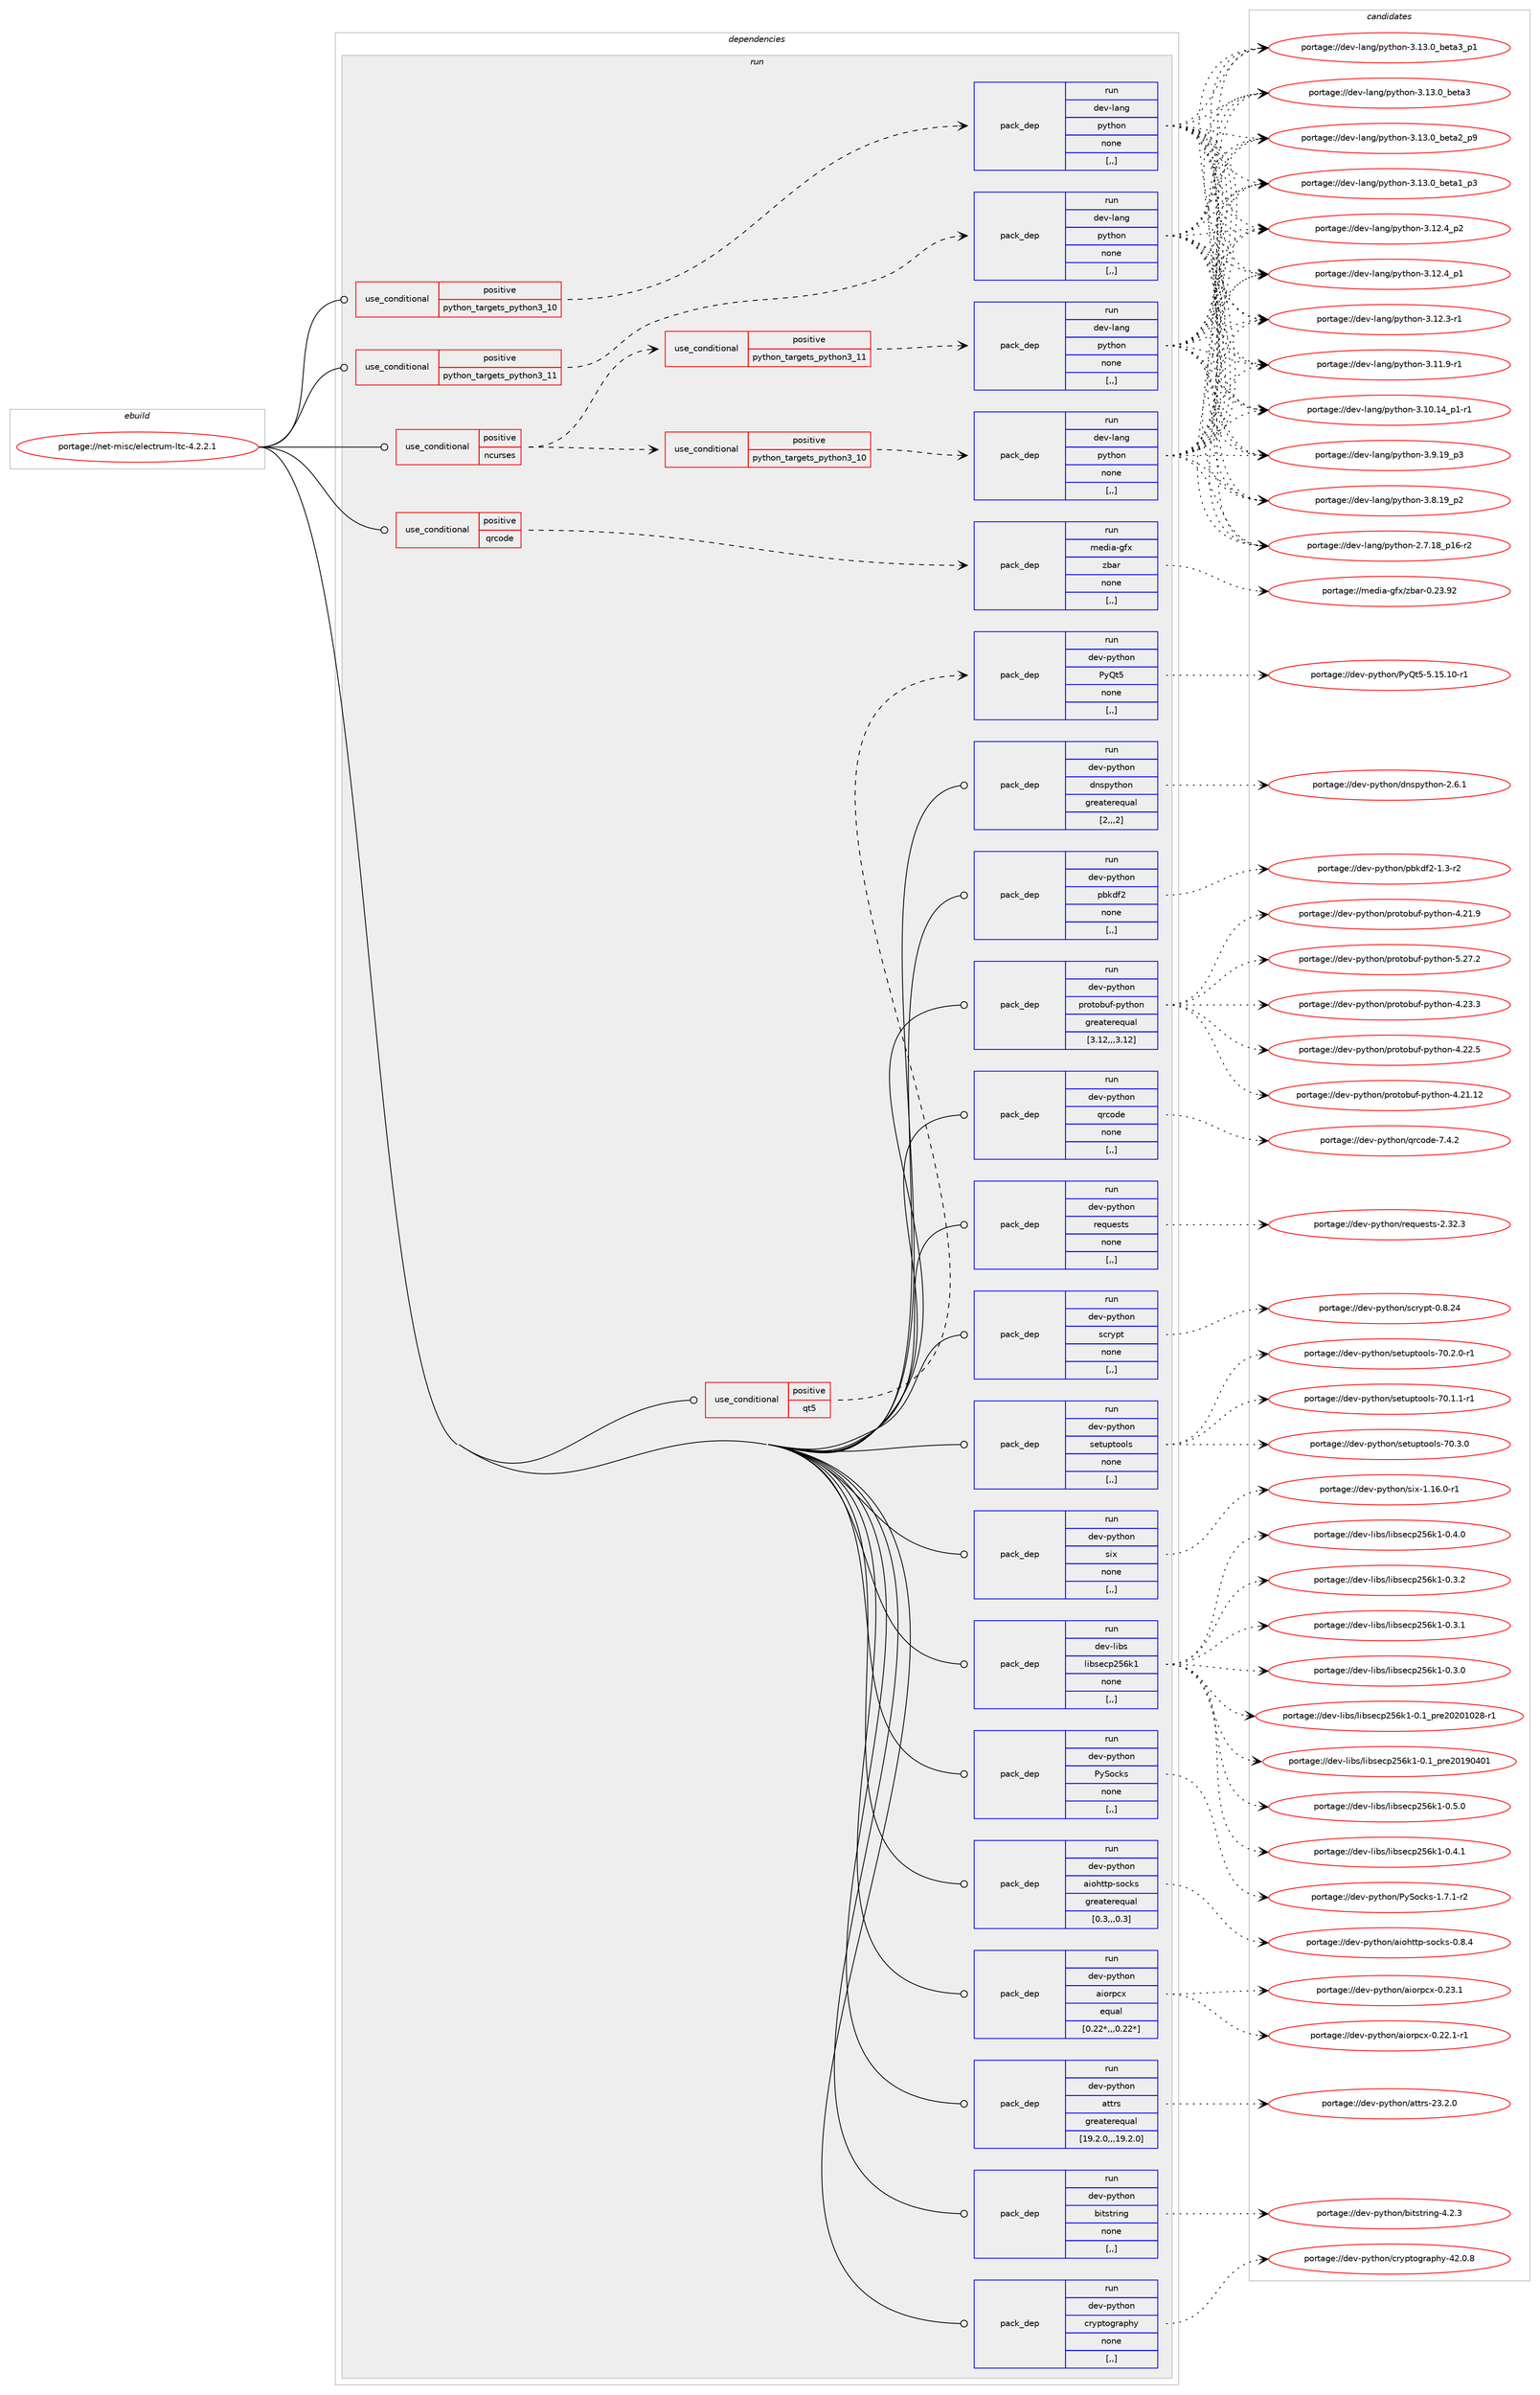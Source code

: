 digraph prolog {

# *************
# Graph options
# *************

newrank=true;
concentrate=true;
compound=true;
graph [rankdir=LR,fontname=Helvetica,fontsize=10,ranksep=1.5];#, ranksep=2.5, nodesep=0.2];
edge  [arrowhead=vee];
node  [fontname=Helvetica,fontsize=10];

# **********
# The ebuild
# **********

subgraph cluster_leftcol {
color=gray;
label=<<i>ebuild</i>>;
id [label="portage://net-misc/electrum-ltc-4.2.2.1", color=red, width=4, href="../net-misc/electrum-ltc-4.2.2.1.svg"];
}

# ****************
# The dependencies
# ****************

subgraph cluster_midcol {
color=gray;
label=<<i>dependencies</i>>;
subgraph cluster_compile {
fillcolor="#eeeeee";
style=filled;
label=<<i>compile</i>>;
}
subgraph cluster_compileandrun {
fillcolor="#eeeeee";
style=filled;
label=<<i>compile and run</i>>;
}
subgraph cluster_run {
fillcolor="#eeeeee";
style=filled;
label=<<i>run</i>>;
subgraph cond96605 {
dependency367463 [label=<<TABLE BORDER="0" CELLBORDER="1" CELLSPACING="0" CELLPADDING="4"><TR><TD ROWSPAN="3" CELLPADDING="10">use_conditional</TD></TR><TR><TD>positive</TD></TR><TR><TD>ncurses</TD></TR></TABLE>>, shape=none, color=red];
subgraph cond96606 {
dependency367464 [label=<<TABLE BORDER="0" CELLBORDER="1" CELLSPACING="0" CELLPADDING="4"><TR><TD ROWSPAN="3" CELLPADDING="10">use_conditional</TD></TR><TR><TD>positive</TD></TR><TR><TD>python_targets_python3_10</TD></TR></TABLE>>, shape=none, color=red];
subgraph pack268177 {
dependency367465 [label=<<TABLE BORDER="0" CELLBORDER="1" CELLSPACING="0" CELLPADDING="4" WIDTH="220"><TR><TD ROWSPAN="6" CELLPADDING="30">pack_dep</TD></TR><TR><TD WIDTH="110">run</TD></TR><TR><TD>dev-lang</TD></TR><TR><TD>python</TD></TR><TR><TD>none</TD></TR><TR><TD>[,,]</TD></TR></TABLE>>, shape=none, color=blue];
}
dependency367464:e -> dependency367465:w [weight=20,style="dashed",arrowhead="vee"];
}
dependency367463:e -> dependency367464:w [weight=20,style="dashed",arrowhead="vee"];
subgraph cond96607 {
dependency367466 [label=<<TABLE BORDER="0" CELLBORDER="1" CELLSPACING="0" CELLPADDING="4"><TR><TD ROWSPAN="3" CELLPADDING="10">use_conditional</TD></TR><TR><TD>positive</TD></TR><TR><TD>python_targets_python3_11</TD></TR></TABLE>>, shape=none, color=red];
subgraph pack268178 {
dependency367467 [label=<<TABLE BORDER="0" CELLBORDER="1" CELLSPACING="0" CELLPADDING="4" WIDTH="220"><TR><TD ROWSPAN="6" CELLPADDING="30">pack_dep</TD></TR><TR><TD WIDTH="110">run</TD></TR><TR><TD>dev-lang</TD></TR><TR><TD>python</TD></TR><TR><TD>none</TD></TR><TR><TD>[,,]</TD></TR></TABLE>>, shape=none, color=blue];
}
dependency367466:e -> dependency367467:w [weight=20,style="dashed",arrowhead="vee"];
}
dependency367463:e -> dependency367466:w [weight=20,style="dashed",arrowhead="vee"];
}
id:e -> dependency367463:w [weight=20,style="solid",arrowhead="odot"];
subgraph cond96608 {
dependency367468 [label=<<TABLE BORDER="0" CELLBORDER="1" CELLSPACING="0" CELLPADDING="4"><TR><TD ROWSPAN="3" CELLPADDING="10">use_conditional</TD></TR><TR><TD>positive</TD></TR><TR><TD>python_targets_python3_10</TD></TR></TABLE>>, shape=none, color=red];
subgraph pack268179 {
dependency367469 [label=<<TABLE BORDER="0" CELLBORDER="1" CELLSPACING="0" CELLPADDING="4" WIDTH="220"><TR><TD ROWSPAN="6" CELLPADDING="30">pack_dep</TD></TR><TR><TD WIDTH="110">run</TD></TR><TR><TD>dev-lang</TD></TR><TR><TD>python</TD></TR><TR><TD>none</TD></TR><TR><TD>[,,]</TD></TR></TABLE>>, shape=none, color=blue];
}
dependency367468:e -> dependency367469:w [weight=20,style="dashed",arrowhead="vee"];
}
id:e -> dependency367468:w [weight=20,style="solid",arrowhead="odot"];
subgraph cond96609 {
dependency367470 [label=<<TABLE BORDER="0" CELLBORDER="1" CELLSPACING="0" CELLPADDING="4"><TR><TD ROWSPAN="3" CELLPADDING="10">use_conditional</TD></TR><TR><TD>positive</TD></TR><TR><TD>python_targets_python3_11</TD></TR></TABLE>>, shape=none, color=red];
subgraph pack268180 {
dependency367471 [label=<<TABLE BORDER="0" CELLBORDER="1" CELLSPACING="0" CELLPADDING="4" WIDTH="220"><TR><TD ROWSPAN="6" CELLPADDING="30">pack_dep</TD></TR><TR><TD WIDTH="110">run</TD></TR><TR><TD>dev-lang</TD></TR><TR><TD>python</TD></TR><TR><TD>none</TD></TR><TR><TD>[,,]</TD></TR></TABLE>>, shape=none, color=blue];
}
dependency367470:e -> dependency367471:w [weight=20,style="dashed",arrowhead="vee"];
}
id:e -> dependency367470:w [weight=20,style="solid",arrowhead="odot"];
subgraph cond96610 {
dependency367472 [label=<<TABLE BORDER="0" CELLBORDER="1" CELLSPACING="0" CELLPADDING="4"><TR><TD ROWSPAN="3" CELLPADDING="10">use_conditional</TD></TR><TR><TD>positive</TD></TR><TR><TD>qrcode</TD></TR></TABLE>>, shape=none, color=red];
subgraph pack268181 {
dependency367473 [label=<<TABLE BORDER="0" CELLBORDER="1" CELLSPACING="0" CELLPADDING="4" WIDTH="220"><TR><TD ROWSPAN="6" CELLPADDING="30">pack_dep</TD></TR><TR><TD WIDTH="110">run</TD></TR><TR><TD>media-gfx</TD></TR><TR><TD>zbar</TD></TR><TR><TD>none</TD></TR><TR><TD>[,,]</TD></TR></TABLE>>, shape=none, color=blue];
}
dependency367472:e -> dependency367473:w [weight=20,style="dashed",arrowhead="vee"];
}
id:e -> dependency367472:w [weight=20,style="solid",arrowhead="odot"];
subgraph cond96611 {
dependency367474 [label=<<TABLE BORDER="0" CELLBORDER="1" CELLSPACING="0" CELLPADDING="4"><TR><TD ROWSPAN="3" CELLPADDING="10">use_conditional</TD></TR><TR><TD>positive</TD></TR><TR><TD>qt5</TD></TR></TABLE>>, shape=none, color=red];
subgraph pack268182 {
dependency367475 [label=<<TABLE BORDER="0" CELLBORDER="1" CELLSPACING="0" CELLPADDING="4" WIDTH="220"><TR><TD ROWSPAN="6" CELLPADDING="30">pack_dep</TD></TR><TR><TD WIDTH="110">run</TD></TR><TR><TD>dev-python</TD></TR><TR><TD>PyQt5</TD></TR><TR><TD>none</TD></TR><TR><TD>[,,]</TD></TR></TABLE>>, shape=none, color=blue];
}
dependency367474:e -> dependency367475:w [weight=20,style="dashed",arrowhead="vee"];
}
id:e -> dependency367474:w [weight=20,style="solid",arrowhead="odot"];
subgraph pack268183 {
dependency367476 [label=<<TABLE BORDER="0" CELLBORDER="1" CELLSPACING="0" CELLPADDING="4" WIDTH="220"><TR><TD ROWSPAN="6" CELLPADDING="30">pack_dep</TD></TR><TR><TD WIDTH="110">run</TD></TR><TR><TD>dev-libs</TD></TR><TR><TD>libsecp256k1</TD></TR><TR><TD>none</TD></TR><TR><TD>[,,]</TD></TR></TABLE>>, shape=none, color=blue];
}
id:e -> dependency367476:w [weight=20,style="solid",arrowhead="odot"];
subgraph pack268184 {
dependency367477 [label=<<TABLE BORDER="0" CELLBORDER="1" CELLSPACING="0" CELLPADDING="4" WIDTH="220"><TR><TD ROWSPAN="6" CELLPADDING="30">pack_dep</TD></TR><TR><TD WIDTH="110">run</TD></TR><TR><TD>dev-python</TD></TR><TR><TD>PySocks</TD></TR><TR><TD>none</TD></TR><TR><TD>[,,]</TD></TR></TABLE>>, shape=none, color=blue];
}
id:e -> dependency367477:w [weight=20,style="solid",arrowhead="odot"];
subgraph pack268185 {
dependency367478 [label=<<TABLE BORDER="0" CELLBORDER="1" CELLSPACING="0" CELLPADDING="4" WIDTH="220"><TR><TD ROWSPAN="6" CELLPADDING="30">pack_dep</TD></TR><TR><TD WIDTH="110">run</TD></TR><TR><TD>dev-python</TD></TR><TR><TD>aiohttp-socks</TD></TR><TR><TD>greaterequal</TD></TR><TR><TD>[0.3,,,0.3]</TD></TR></TABLE>>, shape=none, color=blue];
}
id:e -> dependency367478:w [weight=20,style="solid",arrowhead="odot"];
subgraph pack268186 {
dependency367479 [label=<<TABLE BORDER="0" CELLBORDER="1" CELLSPACING="0" CELLPADDING="4" WIDTH="220"><TR><TD ROWSPAN="6" CELLPADDING="30">pack_dep</TD></TR><TR><TD WIDTH="110">run</TD></TR><TR><TD>dev-python</TD></TR><TR><TD>aiorpcx</TD></TR><TR><TD>equal</TD></TR><TR><TD>[0.22*,,,0.22*]</TD></TR></TABLE>>, shape=none, color=blue];
}
id:e -> dependency367479:w [weight=20,style="solid",arrowhead="odot"];
subgraph pack268187 {
dependency367480 [label=<<TABLE BORDER="0" CELLBORDER="1" CELLSPACING="0" CELLPADDING="4" WIDTH="220"><TR><TD ROWSPAN="6" CELLPADDING="30">pack_dep</TD></TR><TR><TD WIDTH="110">run</TD></TR><TR><TD>dev-python</TD></TR><TR><TD>attrs</TD></TR><TR><TD>greaterequal</TD></TR><TR><TD>[19.2.0,,,19.2.0]</TD></TR></TABLE>>, shape=none, color=blue];
}
id:e -> dependency367480:w [weight=20,style="solid",arrowhead="odot"];
subgraph pack268188 {
dependency367481 [label=<<TABLE BORDER="0" CELLBORDER="1" CELLSPACING="0" CELLPADDING="4" WIDTH="220"><TR><TD ROWSPAN="6" CELLPADDING="30">pack_dep</TD></TR><TR><TD WIDTH="110">run</TD></TR><TR><TD>dev-python</TD></TR><TR><TD>bitstring</TD></TR><TR><TD>none</TD></TR><TR><TD>[,,]</TD></TR></TABLE>>, shape=none, color=blue];
}
id:e -> dependency367481:w [weight=20,style="solid",arrowhead="odot"];
subgraph pack268189 {
dependency367482 [label=<<TABLE BORDER="0" CELLBORDER="1" CELLSPACING="0" CELLPADDING="4" WIDTH="220"><TR><TD ROWSPAN="6" CELLPADDING="30">pack_dep</TD></TR><TR><TD WIDTH="110">run</TD></TR><TR><TD>dev-python</TD></TR><TR><TD>cryptography</TD></TR><TR><TD>none</TD></TR><TR><TD>[,,]</TD></TR></TABLE>>, shape=none, color=blue];
}
id:e -> dependency367482:w [weight=20,style="solid",arrowhead="odot"];
subgraph pack268190 {
dependency367483 [label=<<TABLE BORDER="0" CELLBORDER="1" CELLSPACING="0" CELLPADDING="4" WIDTH="220"><TR><TD ROWSPAN="6" CELLPADDING="30">pack_dep</TD></TR><TR><TD WIDTH="110">run</TD></TR><TR><TD>dev-python</TD></TR><TR><TD>dnspython</TD></TR><TR><TD>greaterequal</TD></TR><TR><TD>[2,,,2]</TD></TR></TABLE>>, shape=none, color=blue];
}
id:e -> dependency367483:w [weight=20,style="solid",arrowhead="odot"];
subgraph pack268191 {
dependency367484 [label=<<TABLE BORDER="0" CELLBORDER="1" CELLSPACING="0" CELLPADDING="4" WIDTH="220"><TR><TD ROWSPAN="6" CELLPADDING="30">pack_dep</TD></TR><TR><TD WIDTH="110">run</TD></TR><TR><TD>dev-python</TD></TR><TR><TD>pbkdf2</TD></TR><TR><TD>none</TD></TR><TR><TD>[,,]</TD></TR></TABLE>>, shape=none, color=blue];
}
id:e -> dependency367484:w [weight=20,style="solid",arrowhead="odot"];
subgraph pack268192 {
dependency367485 [label=<<TABLE BORDER="0" CELLBORDER="1" CELLSPACING="0" CELLPADDING="4" WIDTH="220"><TR><TD ROWSPAN="6" CELLPADDING="30">pack_dep</TD></TR><TR><TD WIDTH="110">run</TD></TR><TR><TD>dev-python</TD></TR><TR><TD>protobuf-python</TD></TR><TR><TD>greaterequal</TD></TR><TR><TD>[3.12,,,3.12]</TD></TR></TABLE>>, shape=none, color=blue];
}
id:e -> dependency367485:w [weight=20,style="solid",arrowhead="odot"];
subgraph pack268193 {
dependency367486 [label=<<TABLE BORDER="0" CELLBORDER="1" CELLSPACING="0" CELLPADDING="4" WIDTH="220"><TR><TD ROWSPAN="6" CELLPADDING="30">pack_dep</TD></TR><TR><TD WIDTH="110">run</TD></TR><TR><TD>dev-python</TD></TR><TR><TD>qrcode</TD></TR><TR><TD>none</TD></TR><TR><TD>[,,]</TD></TR></TABLE>>, shape=none, color=blue];
}
id:e -> dependency367486:w [weight=20,style="solid",arrowhead="odot"];
subgraph pack268194 {
dependency367487 [label=<<TABLE BORDER="0" CELLBORDER="1" CELLSPACING="0" CELLPADDING="4" WIDTH="220"><TR><TD ROWSPAN="6" CELLPADDING="30">pack_dep</TD></TR><TR><TD WIDTH="110">run</TD></TR><TR><TD>dev-python</TD></TR><TR><TD>requests</TD></TR><TR><TD>none</TD></TR><TR><TD>[,,]</TD></TR></TABLE>>, shape=none, color=blue];
}
id:e -> dependency367487:w [weight=20,style="solid",arrowhead="odot"];
subgraph pack268195 {
dependency367488 [label=<<TABLE BORDER="0" CELLBORDER="1" CELLSPACING="0" CELLPADDING="4" WIDTH="220"><TR><TD ROWSPAN="6" CELLPADDING="30">pack_dep</TD></TR><TR><TD WIDTH="110">run</TD></TR><TR><TD>dev-python</TD></TR><TR><TD>scrypt</TD></TR><TR><TD>none</TD></TR><TR><TD>[,,]</TD></TR></TABLE>>, shape=none, color=blue];
}
id:e -> dependency367488:w [weight=20,style="solid",arrowhead="odot"];
subgraph pack268196 {
dependency367489 [label=<<TABLE BORDER="0" CELLBORDER="1" CELLSPACING="0" CELLPADDING="4" WIDTH="220"><TR><TD ROWSPAN="6" CELLPADDING="30">pack_dep</TD></TR><TR><TD WIDTH="110">run</TD></TR><TR><TD>dev-python</TD></TR><TR><TD>setuptools</TD></TR><TR><TD>none</TD></TR><TR><TD>[,,]</TD></TR></TABLE>>, shape=none, color=blue];
}
id:e -> dependency367489:w [weight=20,style="solid",arrowhead="odot"];
subgraph pack268197 {
dependency367490 [label=<<TABLE BORDER="0" CELLBORDER="1" CELLSPACING="0" CELLPADDING="4" WIDTH="220"><TR><TD ROWSPAN="6" CELLPADDING="30">pack_dep</TD></TR><TR><TD WIDTH="110">run</TD></TR><TR><TD>dev-python</TD></TR><TR><TD>six</TD></TR><TR><TD>none</TD></TR><TR><TD>[,,]</TD></TR></TABLE>>, shape=none, color=blue];
}
id:e -> dependency367490:w [weight=20,style="solid",arrowhead="odot"];
}
}

# **************
# The candidates
# **************

subgraph cluster_choices {
rank=same;
color=gray;
label=<<i>candidates</i>>;

subgraph choice268177 {
color=black;
nodesep=1;
choice10010111845108971101034711212111610411111045514649514648959810111697519511249 [label="portage://dev-lang/python-3.13.0_beta3_p1", color=red, width=4,href="../dev-lang/python-3.13.0_beta3_p1.svg"];
choice1001011184510897110103471121211161041111104551464951464895981011169751 [label="portage://dev-lang/python-3.13.0_beta3", color=red, width=4,href="../dev-lang/python-3.13.0_beta3.svg"];
choice10010111845108971101034711212111610411111045514649514648959810111697509511257 [label="portage://dev-lang/python-3.13.0_beta2_p9", color=red, width=4,href="../dev-lang/python-3.13.0_beta2_p9.svg"];
choice10010111845108971101034711212111610411111045514649514648959810111697499511251 [label="portage://dev-lang/python-3.13.0_beta1_p3", color=red, width=4,href="../dev-lang/python-3.13.0_beta1_p3.svg"];
choice100101118451089711010347112121116104111110455146495046529511250 [label="portage://dev-lang/python-3.12.4_p2", color=red, width=4,href="../dev-lang/python-3.12.4_p2.svg"];
choice100101118451089711010347112121116104111110455146495046529511249 [label="portage://dev-lang/python-3.12.4_p1", color=red, width=4,href="../dev-lang/python-3.12.4_p1.svg"];
choice100101118451089711010347112121116104111110455146495046514511449 [label="portage://dev-lang/python-3.12.3-r1", color=red, width=4,href="../dev-lang/python-3.12.3-r1.svg"];
choice100101118451089711010347112121116104111110455146494946574511449 [label="portage://dev-lang/python-3.11.9-r1", color=red, width=4,href="../dev-lang/python-3.11.9-r1.svg"];
choice100101118451089711010347112121116104111110455146494846495295112494511449 [label="portage://dev-lang/python-3.10.14_p1-r1", color=red, width=4,href="../dev-lang/python-3.10.14_p1-r1.svg"];
choice100101118451089711010347112121116104111110455146574649579511251 [label="portage://dev-lang/python-3.9.19_p3", color=red, width=4,href="../dev-lang/python-3.9.19_p3.svg"];
choice100101118451089711010347112121116104111110455146564649579511250 [label="portage://dev-lang/python-3.8.19_p2", color=red, width=4,href="../dev-lang/python-3.8.19_p2.svg"];
choice100101118451089711010347112121116104111110455046554649569511249544511450 [label="portage://dev-lang/python-2.7.18_p16-r2", color=red, width=4,href="../dev-lang/python-2.7.18_p16-r2.svg"];
dependency367465:e -> choice10010111845108971101034711212111610411111045514649514648959810111697519511249:w [style=dotted,weight="100"];
dependency367465:e -> choice1001011184510897110103471121211161041111104551464951464895981011169751:w [style=dotted,weight="100"];
dependency367465:e -> choice10010111845108971101034711212111610411111045514649514648959810111697509511257:w [style=dotted,weight="100"];
dependency367465:e -> choice10010111845108971101034711212111610411111045514649514648959810111697499511251:w [style=dotted,weight="100"];
dependency367465:e -> choice100101118451089711010347112121116104111110455146495046529511250:w [style=dotted,weight="100"];
dependency367465:e -> choice100101118451089711010347112121116104111110455146495046529511249:w [style=dotted,weight="100"];
dependency367465:e -> choice100101118451089711010347112121116104111110455146495046514511449:w [style=dotted,weight="100"];
dependency367465:e -> choice100101118451089711010347112121116104111110455146494946574511449:w [style=dotted,weight="100"];
dependency367465:e -> choice100101118451089711010347112121116104111110455146494846495295112494511449:w [style=dotted,weight="100"];
dependency367465:e -> choice100101118451089711010347112121116104111110455146574649579511251:w [style=dotted,weight="100"];
dependency367465:e -> choice100101118451089711010347112121116104111110455146564649579511250:w [style=dotted,weight="100"];
dependency367465:e -> choice100101118451089711010347112121116104111110455046554649569511249544511450:w [style=dotted,weight="100"];
}
subgraph choice268178 {
color=black;
nodesep=1;
choice10010111845108971101034711212111610411111045514649514648959810111697519511249 [label="portage://dev-lang/python-3.13.0_beta3_p1", color=red, width=4,href="../dev-lang/python-3.13.0_beta3_p1.svg"];
choice1001011184510897110103471121211161041111104551464951464895981011169751 [label="portage://dev-lang/python-3.13.0_beta3", color=red, width=4,href="../dev-lang/python-3.13.0_beta3.svg"];
choice10010111845108971101034711212111610411111045514649514648959810111697509511257 [label="portage://dev-lang/python-3.13.0_beta2_p9", color=red, width=4,href="../dev-lang/python-3.13.0_beta2_p9.svg"];
choice10010111845108971101034711212111610411111045514649514648959810111697499511251 [label="portage://dev-lang/python-3.13.0_beta1_p3", color=red, width=4,href="../dev-lang/python-3.13.0_beta1_p3.svg"];
choice100101118451089711010347112121116104111110455146495046529511250 [label="portage://dev-lang/python-3.12.4_p2", color=red, width=4,href="../dev-lang/python-3.12.4_p2.svg"];
choice100101118451089711010347112121116104111110455146495046529511249 [label="portage://dev-lang/python-3.12.4_p1", color=red, width=4,href="../dev-lang/python-3.12.4_p1.svg"];
choice100101118451089711010347112121116104111110455146495046514511449 [label="portage://dev-lang/python-3.12.3-r1", color=red, width=4,href="../dev-lang/python-3.12.3-r1.svg"];
choice100101118451089711010347112121116104111110455146494946574511449 [label="portage://dev-lang/python-3.11.9-r1", color=red, width=4,href="../dev-lang/python-3.11.9-r1.svg"];
choice100101118451089711010347112121116104111110455146494846495295112494511449 [label="portage://dev-lang/python-3.10.14_p1-r1", color=red, width=4,href="../dev-lang/python-3.10.14_p1-r1.svg"];
choice100101118451089711010347112121116104111110455146574649579511251 [label="portage://dev-lang/python-3.9.19_p3", color=red, width=4,href="../dev-lang/python-3.9.19_p3.svg"];
choice100101118451089711010347112121116104111110455146564649579511250 [label="portage://dev-lang/python-3.8.19_p2", color=red, width=4,href="../dev-lang/python-3.8.19_p2.svg"];
choice100101118451089711010347112121116104111110455046554649569511249544511450 [label="portage://dev-lang/python-2.7.18_p16-r2", color=red, width=4,href="../dev-lang/python-2.7.18_p16-r2.svg"];
dependency367467:e -> choice10010111845108971101034711212111610411111045514649514648959810111697519511249:w [style=dotted,weight="100"];
dependency367467:e -> choice1001011184510897110103471121211161041111104551464951464895981011169751:w [style=dotted,weight="100"];
dependency367467:e -> choice10010111845108971101034711212111610411111045514649514648959810111697509511257:w [style=dotted,weight="100"];
dependency367467:e -> choice10010111845108971101034711212111610411111045514649514648959810111697499511251:w [style=dotted,weight="100"];
dependency367467:e -> choice100101118451089711010347112121116104111110455146495046529511250:w [style=dotted,weight="100"];
dependency367467:e -> choice100101118451089711010347112121116104111110455146495046529511249:w [style=dotted,weight="100"];
dependency367467:e -> choice100101118451089711010347112121116104111110455146495046514511449:w [style=dotted,weight="100"];
dependency367467:e -> choice100101118451089711010347112121116104111110455146494946574511449:w [style=dotted,weight="100"];
dependency367467:e -> choice100101118451089711010347112121116104111110455146494846495295112494511449:w [style=dotted,weight="100"];
dependency367467:e -> choice100101118451089711010347112121116104111110455146574649579511251:w [style=dotted,weight="100"];
dependency367467:e -> choice100101118451089711010347112121116104111110455146564649579511250:w [style=dotted,weight="100"];
dependency367467:e -> choice100101118451089711010347112121116104111110455046554649569511249544511450:w [style=dotted,weight="100"];
}
subgraph choice268179 {
color=black;
nodesep=1;
choice10010111845108971101034711212111610411111045514649514648959810111697519511249 [label="portage://dev-lang/python-3.13.0_beta3_p1", color=red, width=4,href="../dev-lang/python-3.13.0_beta3_p1.svg"];
choice1001011184510897110103471121211161041111104551464951464895981011169751 [label="portage://dev-lang/python-3.13.0_beta3", color=red, width=4,href="../dev-lang/python-3.13.0_beta3.svg"];
choice10010111845108971101034711212111610411111045514649514648959810111697509511257 [label="portage://dev-lang/python-3.13.0_beta2_p9", color=red, width=4,href="../dev-lang/python-3.13.0_beta2_p9.svg"];
choice10010111845108971101034711212111610411111045514649514648959810111697499511251 [label="portage://dev-lang/python-3.13.0_beta1_p3", color=red, width=4,href="../dev-lang/python-3.13.0_beta1_p3.svg"];
choice100101118451089711010347112121116104111110455146495046529511250 [label="portage://dev-lang/python-3.12.4_p2", color=red, width=4,href="../dev-lang/python-3.12.4_p2.svg"];
choice100101118451089711010347112121116104111110455146495046529511249 [label="portage://dev-lang/python-3.12.4_p1", color=red, width=4,href="../dev-lang/python-3.12.4_p1.svg"];
choice100101118451089711010347112121116104111110455146495046514511449 [label="portage://dev-lang/python-3.12.3-r1", color=red, width=4,href="../dev-lang/python-3.12.3-r1.svg"];
choice100101118451089711010347112121116104111110455146494946574511449 [label="portage://dev-lang/python-3.11.9-r1", color=red, width=4,href="../dev-lang/python-3.11.9-r1.svg"];
choice100101118451089711010347112121116104111110455146494846495295112494511449 [label="portage://dev-lang/python-3.10.14_p1-r1", color=red, width=4,href="../dev-lang/python-3.10.14_p1-r1.svg"];
choice100101118451089711010347112121116104111110455146574649579511251 [label="portage://dev-lang/python-3.9.19_p3", color=red, width=4,href="../dev-lang/python-3.9.19_p3.svg"];
choice100101118451089711010347112121116104111110455146564649579511250 [label="portage://dev-lang/python-3.8.19_p2", color=red, width=4,href="../dev-lang/python-3.8.19_p2.svg"];
choice100101118451089711010347112121116104111110455046554649569511249544511450 [label="portage://dev-lang/python-2.7.18_p16-r2", color=red, width=4,href="../dev-lang/python-2.7.18_p16-r2.svg"];
dependency367469:e -> choice10010111845108971101034711212111610411111045514649514648959810111697519511249:w [style=dotted,weight="100"];
dependency367469:e -> choice1001011184510897110103471121211161041111104551464951464895981011169751:w [style=dotted,weight="100"];
dependency367469:e -> choice10010111845108971101034711212111610411111045514649514648959810111697509511257:w [style=dotted,weight="100"];
dependency367469:e -> choice10010111845108971101034711212111610411111045514649514648959810111697499511251:w [style=dotted,weight="100"];
dependency367469:e -> choice100101118451089711010347112121116104111110455146495046529511250:w [style=dotted,weight="100"];
dependency367469:e -> choice100101118451089711010347112121116104111110455146495046529511249:w [style=dotted,weight="100"];
dependency367469:e -> choice100101118451089711010347112121116104111110455146495046514511449:w [style=dotted,weight="100"];
dependency367469:e -> choice100101118451089711010347112121116104111110455146494946574511449:w [style=dotted,weight="100"];
dependency367469:e -> choice100101118451089711010347112121116104111110455146494846495295112494511449:w [style=dotted,weight="100"];
dependency367469:e -> choice100101118451089711010347112121116104111110455146574649579511251:w [style=dotted,weight="100"];
dependency367469:e -> choice100101118451089711010347112121116104111110455146564649579511250:w [style=dotted,weight="100"];
dependency367469:e -> choice100101118451089711010347112121116104111110455046554649569511249544511450:w [style=dotted,weight="100"];
}
subgraph choice268180 {
color=black;
nodesep=1;
choice10010111845108971101034711212111610411111045514649514648959810111697519511249 [label="portage://dev-lang/python-3.13.0_beta3_p1", color=red, width=4,href="../dev-lang/python-3.13.0_beta3_p1.svg"];
choice1001011184510897110103471121211161041111104551464951464895981011169751 [label="portage://dev-lang/python-3.13.0_beta3", color=red, width=4,href="../dev-lang/python-3.13.0_beta3.svg"];
choice10010111845108971101034711212111610411111045514649514648959810111697509511257 [label="portage://dev-lang/python-3.13.0_beta2_p9", color=red, width=4,href="../dev-lang/python-3.13.0_beta2_p9.svg"];
choice10010111845108971101034711212111610411111045514649514648959810111697499511251 [label="portage://dev-lang/python-3.13.0_beta1_p3", color=red, width=4,href="../dev-lang/python-3.13.0_beta1_p3.svg"];
choice100101118451089711010347112121116104111110455146495046529511250 [label="portage://dev-lang/python-3.12.4_p2", color=red, width=4,href="../dev-lang/python-3.12.4_p2.svg"];
choice100101118451089711010347112121116104111110455146495046529511249 [label="portage://dev-lang/python-3.12.4_p1", color=red, width=4,href="../dev-lang/python-3.12.4_p1.svg"];
choice100101118451089711010347112121116104111110455146495046514511449 [label="portage://dev-lang/python-3.12.3-r1", color=red, width=4,href="../dev-lang/python-3.12.3-r1.svg"];
choice100101118451089711010347112121116104111110455146494946574511449 [label="portage://dev-lang/python-3.11.9-r1", color=red, width=4,href="../dev-lang/python-3.11.9-r1.svg"];
choice100101118451089711010347112121116104111110455146494846495295112494511449 [label="portage://dev-lang/python-3.10.14_p1-r1", color=red, width=4,href="../dev-lang/python-3.10.14_p1-r1.svg"];
choice100101118451089711010347112121116104111110455146574649579511251 [label="portage://dev-lang/python-3.9.19_p3", color=red, width=4,href="../dev-lang/python-3.9.19_p3.svg"];
choice100101118451089711010347112121116104111110455146564649579511250 [label="portage://dev-lang/python-3.8.19_p2", color=red, width=4,href="../dev-lang/python-3.8.19_p2.svg"];
choice100101118451089711010347112121116104111110455046554649569511249544511450 [label="portage://dev-lang/python-2.7.18_p16-r2", color=red, width=4,href="../dev-lang/python-2.7.18_p16-r2.svg"];
dependency367471:e -> choice10010111845108971101034711212111610411111045514649514648959810111697519511249:w [style=dotted,weight="100"];
dependency367471:e -> choice1001011184510897110103471121211161041111104551464951464895981011169751:w [style=dotted,weight="100"];
dependency367471:e -> choice10010111845108971101034711212111610411111045514649514648959810111697509511257:w [style=dotted,weight="100"];
dependency367471:e -> choice10010111845108971101034711212111610411111045514649514648959810111697499511251:w [style=dotted,weight="100"];
dependency367471:e -> choice100101118451089711010347112121116104111110455146495046529511250:w [style=dotted,weight="100"];
dependency367471:e -> choice100101118451089711010347112121116104111110455146495046529511249:w [style=dotted,weight="100"];
dependency367471:e -> choice100101118451089711010347112121116104111110455146495046514511449:w [style=dotted,weight="100"];
dependency367471:e -> choice100101118451089711010347112121116104111110455146494946574511449:w [style=dotted,weight="100"];
dependency367471:e -> choice100101118451089711010347112121116104111110455146494846495295112494511449:w [style=dotted,weight="100"];
dependency367471:e -> choice100101118451089711010347112121116104111110455146574649579511251:w [style=dotted,weight="100"];
dependency367471:e -> choice100101118451089711010347112121116104111110455146564649579511250:w [style=dotted,weight="100"];
dependency367471:e -> choice100101118451089711010347112121116104111110455046554649569511249544511450:w [style=dotted,weight="100"];
}
subgraph choice268181 {
color=black;
nodesep=1;
choice10910110010597451031021204712298971144548465051465750 [label="portage://media-gfx/zbar-0.23.92", color=red, width=4,href="../media-gfx/zbar-0.23.92.svg"];
dependency367473:e -> choice10910110010597451031021204712298971144548465051465750:w [style=dotted,weight="100"];
}
subgraph choice268182 {
color=black;
nodesep=1;
choice100101118451121211161041111104780121811165345534649534649484511449 [label="portage://dev-python/PyQt5-5.15.10-r1", color=red, width=4,href="../dev-python/PyQt5-5.15.10-r1.svg"];
dependency367475:e -> choice100101118451121211161041111104780121811165345534649534649484511449:w [style=dotted,weight="100"];
}
subgraph choice268183 {
color=black;
nodesep=1;
choice100101118451081059811547108105981151019911250535410749454846534648 [label="portage://dev-libs/libsecp256k1-0.5.0", color=red, width=4,href="../dev-libs/libsecp256k1-0.5.0.svg"];
choice100101118451081059811547108105981151019911250535410749454846524649 [label="portage://dev-libs/libsecp256k1-0.4.1", color=red, width=4,href="../dev-libs/libsecp256k1-0.4.1.svg"];
choice100101118451081059811547108105981151019911250535410749454846524648 [label="portage://dev-libs/libsecp256k1-0.4.0", color=red, width=4,href="../dev-libs/libsecp256k1-0.4.0.svg"];
choice100101118451081059811547108105981151019911250535410749454846514650 [label="portage://dev-libs/libsecp256k1-0.3.2", color=red, width=4,href="../dev-libs/libsecp256k1-0.3.2.svg"];
choice100101118451081059811547108105981151019911250535410749454846514649 [label="portage://dev-libs/libsecp256k1-0.3.1", color=red, width=4,href="../dev-libs/libsecp256k1-0.3.1.svg"];
choice100101118451081059811547108105981151019911250535410749454846514648 [label="portage://dev-libs/libsecp256k1-0.3.0", color=red, width=4,href="../dev-libs/libsecp256k1-0.3.0.svg"];
choice100101118451081059811547108105981151019911250535410749454846499511211410150485048494850564511449 [label="portage://dev-libs/libsecp256k1-0.1_pre20201028-r1", color=red, width=4,href="../dev-libs/libsecp256k1-0.1_pre20201028-r1.svg"];
choice10010111845108105981154710810598115101991125053541074945484649951121141015048495748524849 [label="portage://dev-libs/libsecp256k1-0.1_pre20190401", color=red, width=4,href="../dev-libs/libsecp256k1-0.1_pre20190401.svg"];
dependency367476:e -> choice100101118451081059811547108105981151019911250535410749454846534648:w [style=dotted,weight="100"];
dependency367476:e -> choice100101118451081059811547108105981151019911250535410749454846524649:w [style=dotted,weight="100"];
dependency367476:e -> choice100101118451081059811547108105981151019911250535410749454846524648:w [style=dotted,weight="100"];
dependency367476:e -> choice100101118451081059811547108105981151019911250535410749454846514650:w [style=dotted,weight="100"];
dependency367476:e -> choice100101118451081059811547108105981151019911250535410749454846514649:w [style=dotted,weight="100"];
dependency367476:e -> choice100101118451081059811547108105981151019911250535410749454846514648:w [style=dotted,weight="100"];
dependency367476:e -> choice100101118451081059811547108105981151019911250535410749454846499511211410150485048494850564511449:w [style=dotted,weight="100"];
dependency367476:e -> choice10010111845108105981154710810598115101991125053541074945484649951121141015048495748524849:w [style=dotted,weight="100"];
}
subgraph choice268184 {
color=black;
nodesep=1;
choice10010111845112121116104111110478012183111991071154549465546494511450 [label="portage://dev-python/PySocks-1.7.1-r2", color=red, width=4,href="../dev-python/PySocks-1.7.1-r2.svg"];
dependency367477:e -> choice10010111845112121116104111110478012183111991071154549465546494511450:w [style=dotted,weight="100"];
}
subgraph choice268185 {
color=black;
nodesep=1;
choice1001011184511212111610411111047971051111041161161124511511199107115454846564652 [label="portage://dev-python/aiohttp-socks-0.8.4", color=red, width=4,href="../dev-python/aiohttp-socks-0.8.4.svg"];
dependency367478:e -> choice1001011184511212111610411111047971051111041161161124511511199107115454846564652:w [style=dotted,weight="100"];
}
subgraph choice268186 {
color=black;
nodesep=1;
choice1001011184511212111610411111047971051111141129912045484650514649 [label="portage://dev-python/aiorpcx-0.23.1", color=red, width=4,href="../dev-python/aiorpcx-0.23.1.svg"];
choice10010111845112121116104111110479710511111411299120454846505046494511449 [label="portage://dev-python/aiorpcx-0.22.1-r1", color=red, width=4,href="../dev-python/aiorpcx-0.22.1-r1.svg"];
dependency367479:e -> choice1001011184511212111610411111047971051111141129912045484650514649:w [style=dotted,weight="100"];
dependency367479:e -> choice10010111845112121116104111110479710511111411299120454846505046494511449:w [style=dotted,weight="100"];
}
subgraph choice268187 {
color=black;
nodesep=1;
choice10010111845112121116104111110479711611611411545505146504648 [label="portage://dev-python/attrs-23.2.0", color=red, width=4,href="../dev-python/attrs-23.2.0.svg"];
dependency367480:e -> choice10010111845112121116104111110479711611611411545505146504648:w [style=dotted,weight="100"];
}
subgraph choice268188 {
color=black;
nodesep=1;
choice100101118451121211161041111104798105116115116114105110103455246504651 [label="portage://dev-python/bitstring-4.2.3", color=red, width=4,href="../dev-python/bitstring-4.2.3.svg"];
dependency367481:e -> choice100101118451121211161041111104798105116115116114105110103455246504651:w [style=dotted,weight="100"];
}
subgraph choice268189 {
color=black;
nodesep=1;
choice1001011184511212111610411111047991141211121161111031149711210412145525046484656 [label="portage://dev-python/cryptography-42.0.8", color=red, width=4,href="../dev-python/cryptography-42.0.8.svg"];
dependency367482:e -> choice1001011184511212111610411111047991141211121161111031149711210412145525046484656:w [style=dotted,weight="100"];
}
subgraph choice268190 {
color=black;
nodesep=1;
choice1001011184511212111610411111047100110115112121116104111110455046544649 [label="portage://dev-python/dnspython-2.6.1", color=red, width=4,href="../dev-python/dnspython-2.6.1.svg"];
dependency367483:e -> choice1001011184511212111610411111047100110115112121116104111110455046544649:w [style=dotted,weight="100"];
}
subgraph choice268191 {
color=black;
nodesep=1;
choice10010111845112121116104111110471129810710010250454946514511450 [label="portage://dev-python/pbkdf2-1.3-r2", color=red, width=4,href="../dev-python/pbkdf2-1.3-r2.svg"];
dependency367484:e -> choice10010111845112121116104111110471129810710010250454946514511450:w [style=dotted,weight="100"];
}
subgraph choice268192 {
color=black;
nodesep=1;
choice1001011184511212111610411111047112114111116111981171024511212111610411111045534650554650 [label="portage://dev-python/protobuf-python-5.27.2", color=red, width=4,href="../dev-python/protobuf-python-5.27.2.svg"];
choice1001011184511212111610411111047112114111116111981171024511212111610411111045524650514651 [label="portage://dev-python/protobuf-python-4.23.3", color=red, width=4,href="../dev-python/protobuf-python-4.23.3.svg"];
choice1001011184511212111610411111047112114111116111981171024511212111610411111045524650504653 [label="portage://dev-python/protobuf-python-4.22.5", color=red, width=4,href="../dev-python/protobuf-python-4.22.5.svg"];
choice100101118451121211161041111104711211411111611198117102451121211161041111104552465049464950 [label="portage://dev-python/protobuf-python-4.21.12", color=red, width=4,href="../dev-python/protobuf-python-4.21.12.svg"];
choice1001011184511212111610411111047112114111116111981171024511212111610411111045524650494657 [label="portage://dev-python/protobuf-python-4.21.9", color=red, width=4,href="../dev-python/protobuf-python-4.21.9.svg"];
dependency367485:e -> choice1001011184511212111610411111047112114111116111981171024511212111610411111045534650554650:w [style=dotted,weight="100"];
dependency367485:e -> choice1001011184511212111610411111047112114111116111981171024511212111610411111045524650514651:w [style=dotted,weight="100"];
dependency367485:e -> choice1001011184511212111610411111047112114111116111981171024511212111610411111045524650504653:w [style=dotted,weight="100"];
dependency367485:e -> choice100101118451121211161041111104711211411111611198117102451121211161041111104552465049464950:w [style=dotted,weight="100"];
dependency367485:e -> choice1001011184511212111610411111047112114111116111981171024511212111610411111045524650494657:w [style=dotted,weight="100"];
}
subgraph choice268193 {
color=black;
nodesep=1;
choice100101118451121211161041111104711311499111100101455546524650 [label="portage://dev-python/qrcode-7.4.2", color=red, width=4,href="../dev-python/qrcode-7.4.2.svg"];
dependency367486:e -> choice100101118451121211161041111104711311499111100101455546524650:w [style=dotted,weight="100"];
}
subgraph choice268194 {
color=black;
nodesep=1;
choice100101118451121211161041111104711410111311710111511611545504651504651 [label="portage://dev-python/requests-2.32.3", color=red, width=4,href="../dev-python/requests-2.32.3.svg"];
dependency367487:e -> choice100101118451121211161041111104711410111311710111511611545504651504651:w [style=dotted,weight="100"];
}
subgraph choice268195 {
color=black;
nodesep=1;
choice10010111845112121116104111110471159911412111211645484656465052 [label="portage://dev-python/scrypt-0.8.24", color=red, width=4,href="../dev-python/scrypt-0.8.24.svg"];
dependency367488:e -> choice10010111845112121116104111110471159911412111211645484656465052:w [style=dotted,weight="100"];
}
subgraph choice268196 {
color=black;
nodesep=1;
choice100101118451121211161041111104711510111611711211611111110811545554846514648 [label="portage://dev-python/setuptools-70.3.0", color=red, width=4,href="../dev-python/setuptools-70.3.0.svg"];
choice1001011184511212111610411111047115101116117112116111111108115455548465046484511449 [label="portage://dev-python/setuptools-70.2.0-r1", color=red, width=4,href="../dev-python/setuptools-70.2.0-r1.svg"];
choice1001011184511212111610411111047115101116117112116111111108115455548464946494511449 [label="portage://dev-python/setuptools-70.1.1-r1", color=red, width=4,href="../dev-python/setuptools-70.1.1-r1.svg"];
dependency367489:e -> choice100101118451121211161041111104711510111611711211611111110811545554846514648:w [style=dotted,weight="100"];
dependency367489:e -> choice1001011184511212111610411111047115101116117112116111111108115455548465046484511449:w [style=dotted,weight="100"];
dependency367489:e -> choice1001011184511212111610411111047115101116117112116111111108115455548464946494511449:w [style=dotted,weight="100"];
}
subgraph choice268197 {
color=black;
nodesep=1;
choice1001011184511212111610411111047115105120454946495446484511449 [label="portage://dev-python/six-1.16.0-r1", color=red, width=4,href="../dev-python/six-1.16.0-r1.svg"];
dependency367490:e -> choice1001011184511212111610411111047115105120454946495446484511449:w [style=dotted,weight="100"];
}
}

}
